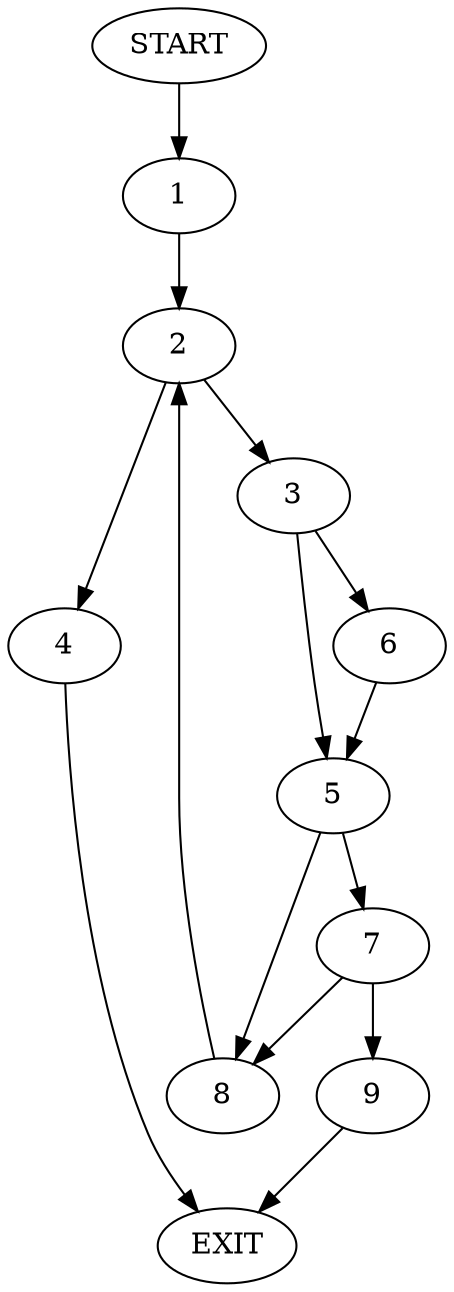 digraph {
0 [label="START"]
10 [label="EXIT"]
0 -> 1
1 -> 2
2 -> 3
2 -> 4
4 -> 10
3 -> 5
3 -> 6
5 -> 7
5 -> 8
6 -> 5
8 -> 2
7 -> 9
7 -> 8
9 -> 10
}
